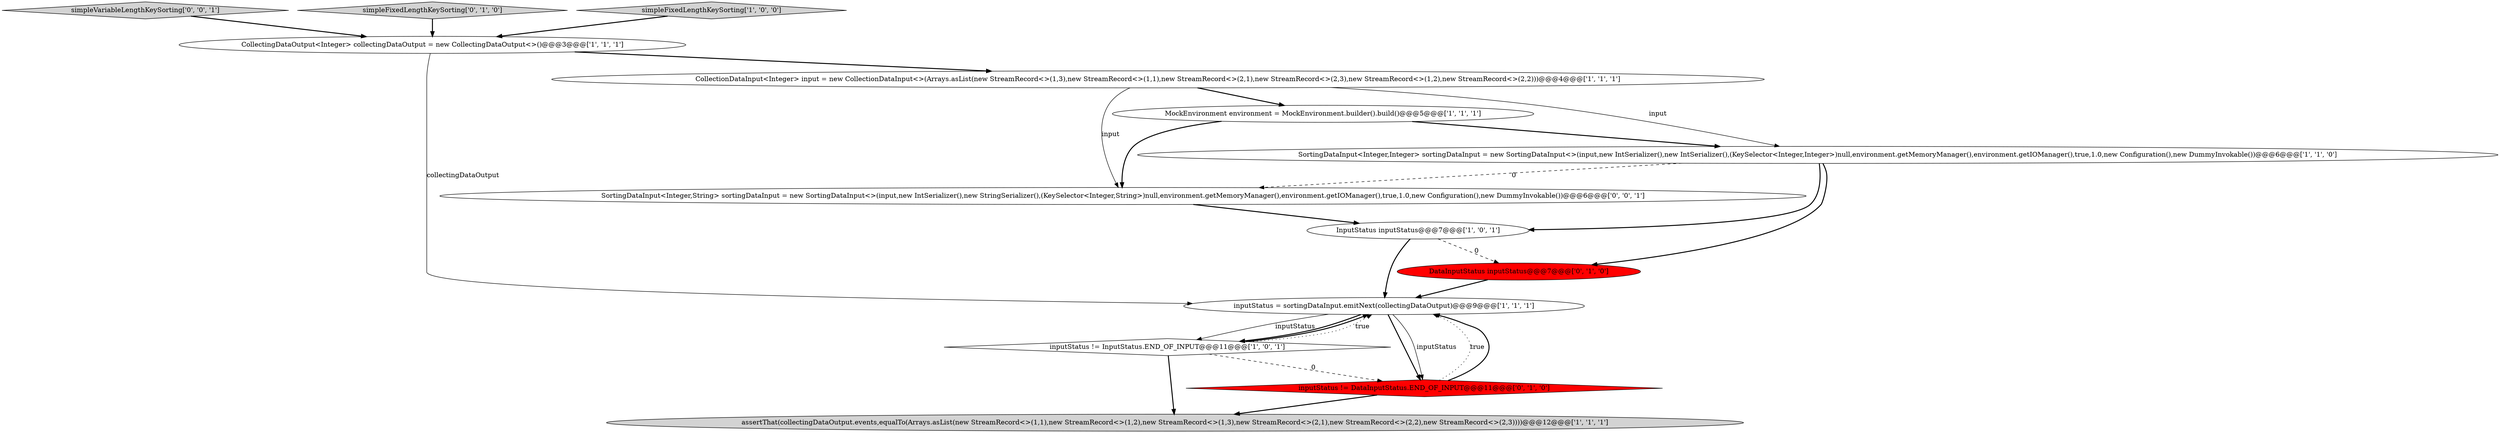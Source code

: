 digraph {
1 [style = filled, label = "CollectingDataOutput<Integer> collectingDataOutput = new CollectingDataOutput<>()@@@3@@@['1', '1', '1']", fillcolor = white, shape = ellipse image = "AAA0AAABBB1BBB"];
5 [style = filled, label = "inputStatus = sortingDataInput.emitNext(collectingDataOutput)@@@9@@@['1', '1', '1']", fillcolor = white, shape = ellipse image = "AAA0AAABBB1BBB"];
2 [style = filled, label = "CollectionDataInput<Integer> input = new CollectionDataInput<>(Arrays.asList(new StreamRecord<>(1,3),new StreamRecord<>(1,1),new StreamRecord<>(2,1),new StreamRecord<>(2,3),new StreamRecord<>(1,2),new StreamRecord<>(2,2)))@@@4@@@['1', '1', '1']", fillcolor = white, shape = ellipse image = "AAA0AAABBB1BBB"];
7 [style = filled, label = "MockEnvironment environment = MockEnvironment.builder().build()@@@5@@@['1', '1', '1']", fillcolor = white, shape = ellipse image = "AAA0AAABBB1BBB"];
13 [style = filled, label = "SortingDataInput<Integer,String> sortingDataInput = new SortingDataInput<>(input,new IntSerializer(),new StringSerializer(),(KeySelector<Integer,String>)null,environment.getMemoryManager(),environment.getIOManager(),true,1.0,new Configuration(),new DummyInvokable())@@@6@@@['0', '0', '1']", fillcolor = white, shape = ellipse image = "AAA0AAABBB3BBB"];
4 [style = filled, label = "InputStatus inputStatus@@@7@@@['1', '0', '1']", fillcolor = white, shape = ellipse image = "AAA0AAABBB1BBB"];
6 [style = filled, label = "inputStatus != InputStatus.END_OF_INPUT@@@11@@@['1', '0', '1']", fillcolor = white, shape = diamond image = "AAA0AAABBB1BBB"];
10 [style = filled, label = "inputStatus != DataInputStatus.END_OF_INPUT@@@11@@@['0', '1', '0']", fillcolor = red, shape = diamond image = "AAA1AAABBB2BBB"];
3 [style = filled, label = "SortingDataInput<Integer,Integer> sortingDataInput = new SortingDataInput<>(input,new IntSerializer(),new IntSerializer(),(KeySelector<Integer,Integer>)null,environment.getMemoryManager(),environment.getIOManager(),true,1.0,new Configuration(),new DummyInvokable())@@@6@@@['1', '1', '0']", fillcolor = white, shape = ellipse image = "AAA0AAABBB1BBB"];
12 [style = filled, label = "simpleVariableLengthKeySorting['0', '0', '1']", fillcolor = lightgray, shape = diamond image = "AAA0AAABBB3BBB"];
11 [style = filled, label = "simpleFixedLengthKeySorting['0', '1', '0']", fillcolor = lightgray, shape = diamond image = "AAA0AAABBB2BBB"];
0 [style = filled, label = "simpleFixedLengthKeySorting['1', '0', '0']", fillcolor = lightgray, shape = diamond image = "AAA0AAABBB1BBB"];
9 [style = filled, label = "DataInputStatus inputStatus@@@7@@@['0', '1', '0']", fillcolor = red, shape = ellipse image = "AAA1AAABBB2BBB"];
8 [style = filled, label = "assertThat(collectingDataOutput.events,equalTo(Arrays.asList(new StreamRecord<>(1,1),new StreamRecord<>(1,2),new StreamRecord<>(1,3),new StreamRecord<>(2,1),new StreamRecord<>(2,2),new StreamRecord<>(2,3))))@@@12@@@['1', '1', '1']", fillcolor = lightgray, shape = ellipse image = "AAA0AAABBB1BBB"];
7->13 [style = bold, label=""];
5->10 [style = bold, label=""];
5->6 [style = solid, label="inputStatus"];
11->1 [style = bold, label=""];
2->13 [style = solid, label="input"];
1->5 [style = solid, label="collectingDataOutput"];
3->13 [style = dashed, label="0"];
12->1 [style = bold, label=""];
10->5 [style = dotted, label="true"];
3->4 [style = bold, label=""];
7->3 [style = bold, label=""];
5->10 [style = solid, label="inputStatus"];
6->10 [style = dashed, label="0"];
3->9 [style = bold, label=""];
4->9 [style = dashed, label="0"];
6->5 [style = bold, label=""];
10->5 [style = bold, label=""];
5->6 [style = bold, label=""];
10->8 [style = bold, label=""];
0->1 [style = bold, label=""];
2->3 [style = solid, label="input"];
6->8 [style = bold, label=""];
9->5 [style = bold, label=""];
1->2 [style = bold, label=""];
2->7 [style = bold, label=""];
4->5 [style = bold, label=""];
6->5 [style = dotted, label="true"];
13->4 [style = bold, label=""];
}
